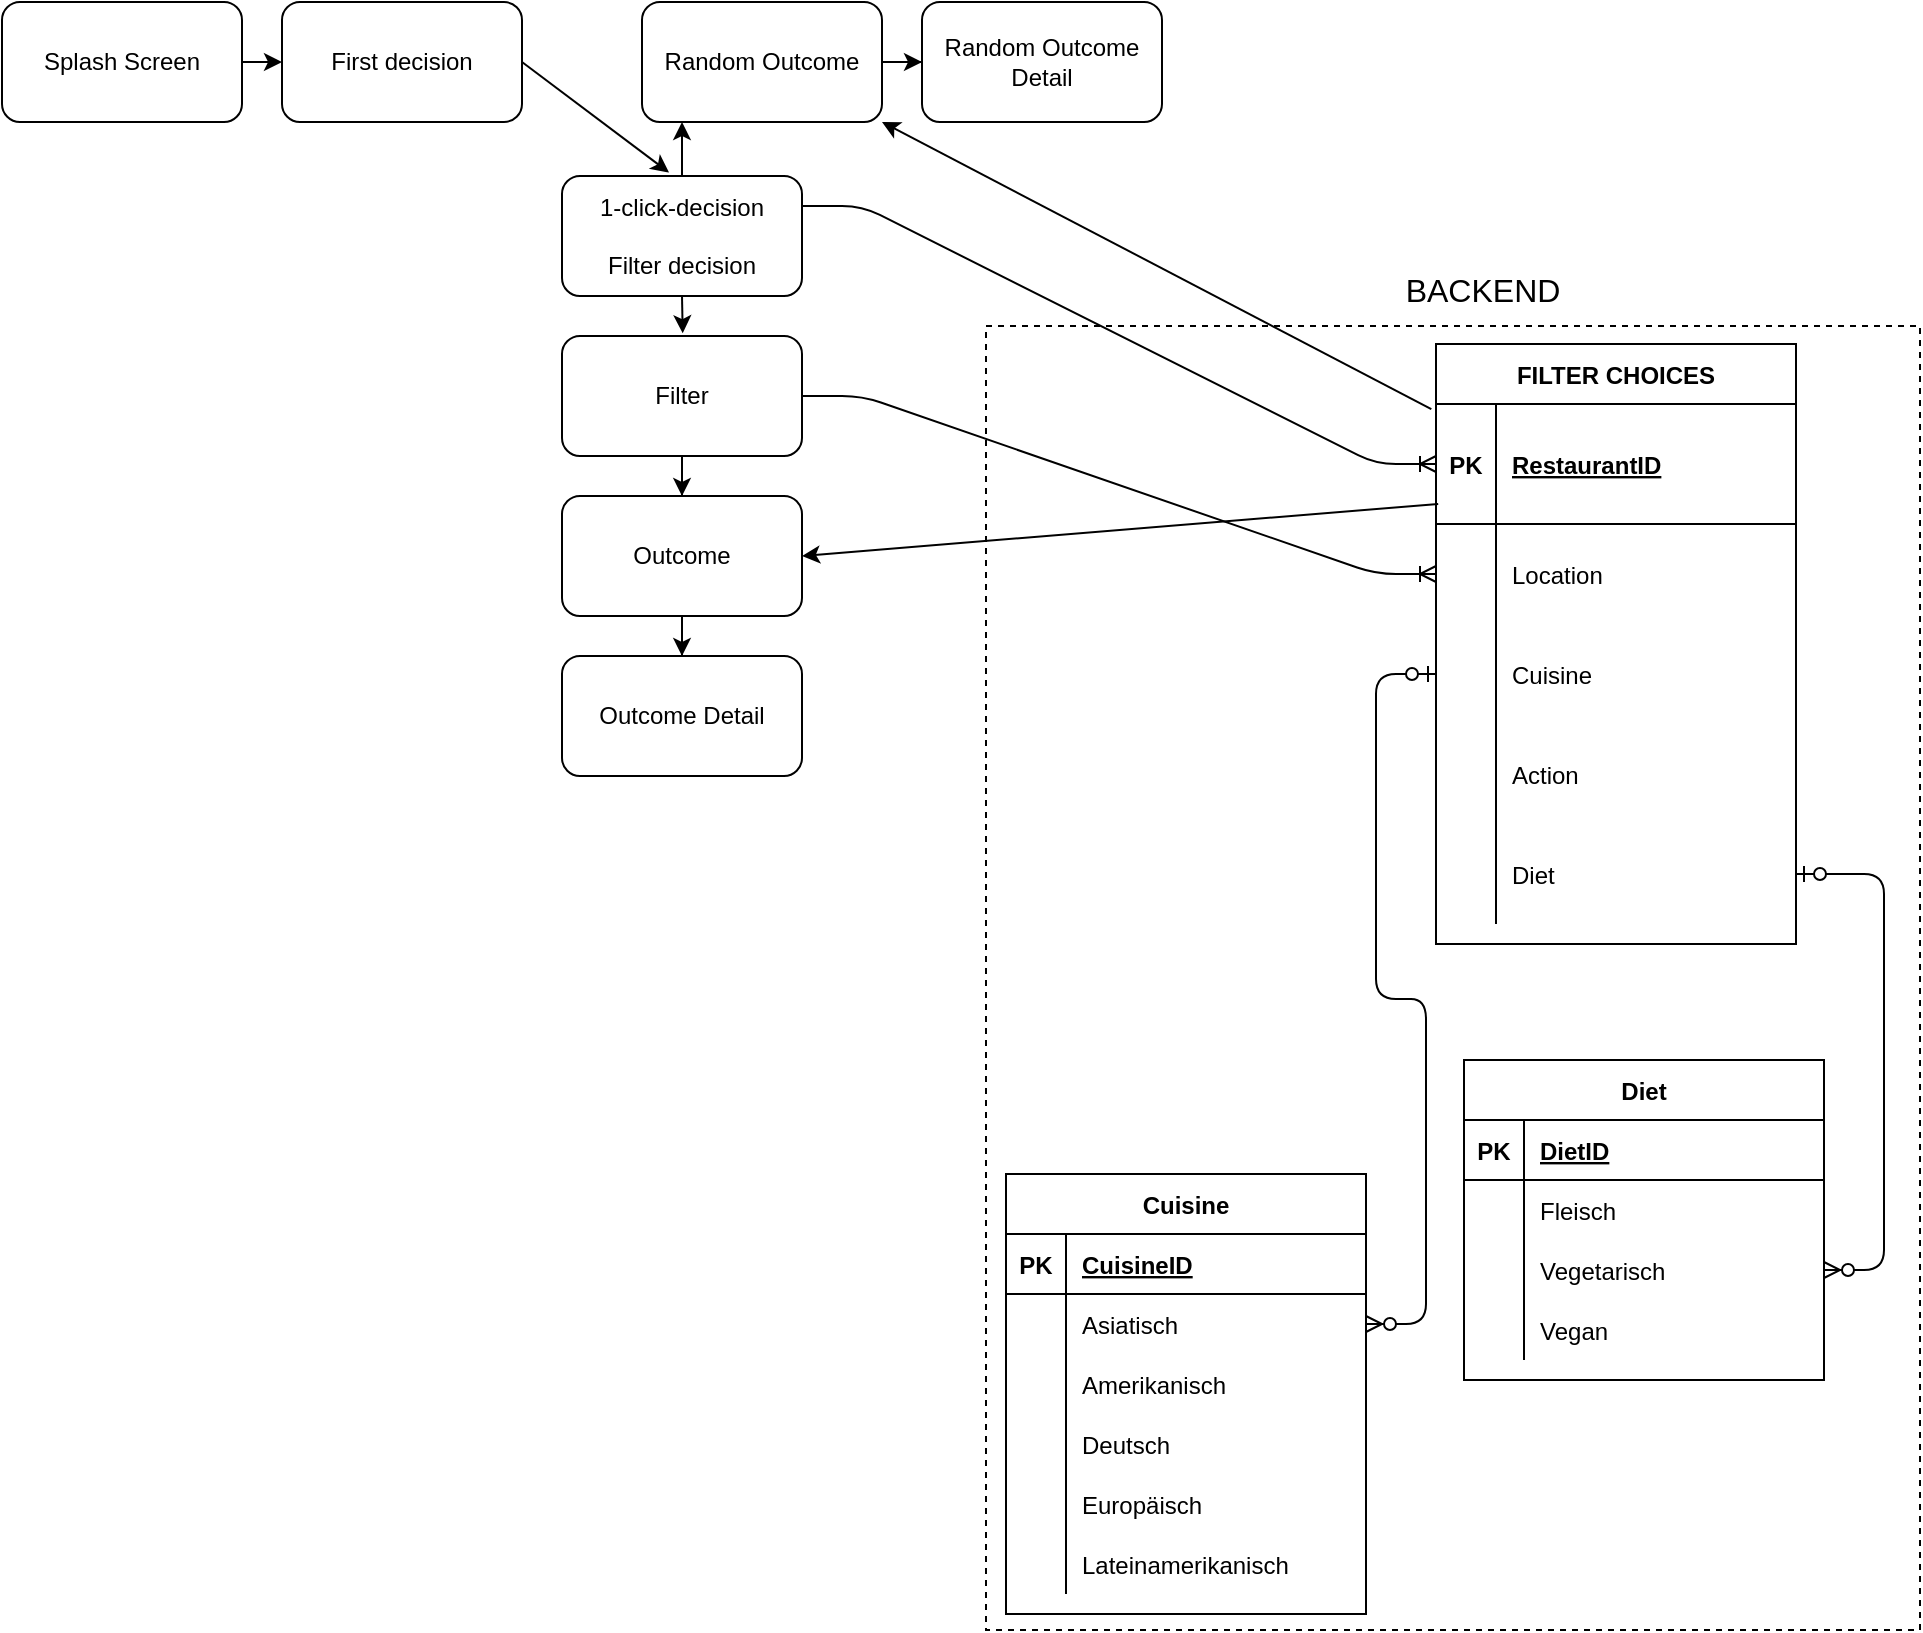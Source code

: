 <mxfile version="14.5.1" type="github">
  <diagram id="VkGjCTy9QtaiPsq0g4Sv" name="Page-1">
    <mxGraphModel dx="1009" dy="1286" grid="0" gridSize="10" guides="1" tooltips="1" connect="1" arrows="1" fold="1" page="0" pageScale="1" pageWidth="827" pageHeight="1169" math="0" shadow="0">
      <root>
        <mxCell id="0" />
        <mxCell id="1" parent="0" />
        <mxCell id="EYlRNao5xoIlx-fJAWBH-5" value="" style="rounded=0;whiteSpace=wrap;html=1;dashed=1;" vertex="1" parent="1">
          <mxGeometry x="492" y="282" width="467" height="652" as="geometry" />
        </mxCell>
        <mxCell id="iqTfHni99q5GyG35R7go-7" style="edgeStyle=orthogonalEdgeStyle;rounded=0;orthogonalLoop=1;jettySize=auto;html=1;exitX=1;exitY=0.5;exitDx=0;exitDy=0;entryX=0;entryY=0.5;entryDx=0;entryDy=0;" parent="1" source="iqTfHni99q5GyG35R7go-1" target="iqTfHni99q5GyG35R7go-2" edge="1">
          <mxGeometry relative="1" as="geometry" />
        </mxCell>
        <mxCell id="iqTfHni99q5GyG35R7go-1" value="Splash Screen" style="rounded=1;whiteSpace=wrap;html=1;" parent="1" vertex="1">
          <mxGeometry y="120" width="120" height="60" as="geometry" />
        </mxCell>
        <mxCell id="iqTfHni99q5GyG35R7go-2" value="First decision" style="rounded=1;whiteSpace=wrap;html=1;" parent="1" vertex="1">
          <mxGeometry x="140" y="120" width="120" height="60" as="geometry" />
        </mxCell>
        <mxCell id="iqTfHni99q5GyG35R7go-19" style="edgeStyle=orthogonalEdgeStyle;rounded=0;orthogonalLoop=1;jettySize=auto;html=1;exitX=0.5;exitY=1;exitDx=0;exitDy=0;entryX=0.503;entryY=-0.023;entryDx=0;entryDy=0;entryPerimeter=0;" parent="1" source="iqTfHni99q5GyG35R7go-3" target="iqTfHni99q5GyG35R7go-11" edge="1">
          <mxGeometry relative="1" as="geometry" />
        </mxCell>
        <mxCell id="iqTfHni99q5GyG35R7go-3" value="1-click-decision&lt;br&gt;&lt;br&gt;Filter decision" style="rounded=1;whiteSpace=wrap;html=1;" parent="1" vertex="1">
          <mxGeometry x="280" y="207" width="120" height="60" as="geometry" />
        </mxCell>
        <mxCell id="iqTfHni99q5GyG35R7go-23" value="" style="edgeStyle=orthogonalEdgeStyle;rounded=0;orthogonalLoop=1;jettySize=auto;html=1;" parent="1" source="iqTfHni99q5GyG35R7go-4" target="iqTfHni99q5GyG35R7go-5" edge="1">
          <mxGeometry relative="1" as="geometry" />
        </mxCell>
        <mxCell id="iqTfHni99q5GyG35R7go-4" value="Random Outcome" style="rounded=1;whiteSpace=wrap;html=1;" parent="1" vertex="1">
          <mxGeometry x="320" y="120" width="120" height="60" as="geometry" />
        </mxCell>
        <mxCell id="iqTfHni99q5GyG35R7go-5" value="Random Outcome Detail" style="rounded=1;whiteSpace=wrap;html=1;" parent="1" vertex="1">
          <mxGeometry x="460" y="120" width="120" height="60" as="geometry" />
        </mxCell>
        <mxCell id="iqTfHni99q5GyG35R7go-21" value="" style="edgeStyle=orthogonalEdgeStyle;rounded=0;orthogonalLoop=1;jettySize=auto;html=1;entryX=0.5;entryY=0;entryDx=0;entryDy=0;" parent="1" source="iqTfHni99q5GyG35R7go-11" target="iqTfHni99q5GyG35R7go-12" edge="1">
          <mxGeometry relative="1" as="geometry" />
        </mxCell>
        <mxCell id="iqTfHni99q5GyG35R7go-11" value="Filter" style="rounded=1;whiteSpace=wrap;html=1;" parent="1" vertex="1">
          <mxGeometry x="280" y="287" width="120" height="60" as="geometry" />
        </mxCell>
        <mxCell id="iqTfHni99q5GyG35R7go-22" value="" style="edgeStyle=orthogonalEdgeStyle;rounded=0;orthogonalLoop=1;jettySize=auto;html=1;" parent="1" source="iqTfHni99q5GyG35R7go-12" target="iqTfHni99q5GyG35R7go-13" edge="1">
          <mxGeometry relative="1" as="geometry" />
        </mxCell>
        <mxCell id="iqTfHni99q5GyG35R7go-12" value="Outcome" style="rounded=1;whiteSpace=wrap;html=1;" parent="1" vertex="1">
          <mxGeometry x="280" y="367" width="120" height="60" as="geometry" />
        </mxCell>
        <mxCell id="iqTfHni99q5GyG35R7go-13" value="Outcome Detail" style="rounded=1;whiteSpace=wrap;html=1;" parent="1" vertex="1">
          <mxGeometry x="280" y="447" width="120" height="60" as="geometry" />
        </mxCell>
        <mxCell id="iqTfHni99q5GyG35R7go-17" value="" style="endArrow=classic;html=1;" parent="1" source="iqTfHni99q5GyG35R7go-3" edge="1">
          <mxGeometry width="50" height="50" relative="1" as="geometry">
            <mxPoint x="380" y="230" as="sourcePoint" />
            <mxPoint x="340" y="180" as="targetPoint" />
            <Array as="points" />
          </mxGeometry>
        </mxCell>
        <mxCell id="iqTfHni99q5GyG35R7go-20" value="" style="endArrow=classic;html=1;exitX=1;exitY=0.5;exitDx=0;exitDy=0;entryX=0.446;entryY=-0.029;entryDx=0;entryDy=0;entryPerimeter=0;" parent="1" source="iqTfHni99q5GyG35R7go-2" target="iqTfHni99q5GyG35R7go-3" edge="1">
          <mxGeometry width="50" height="50" relative="1" as="geometry">
            <mxPoint x="270" y="160" as="sourcePoint" />
            <mxPoint x="320" y="110" as="targetPoint" />
          </mxGeometry>
        </mxCell>
        <mxCell id="iqTfHni99q5GyG35R7go-24" value="FILTER CHOICES" style="shape=table;startSize=30;container=1;collapsible=1;childLayout=tableLayout;fixedRows=1;rowLines=0;fontStyle=1;align=center;resizeLast=1;" parent="1" vertex="1">
          <mxGeometry x="717" y="291" width="180.0" height="300" as="geometry" />
        </mxCell>
        <mxCell id="iqTfHni99q5GyG35R7go-25" value="" style="shape=partialRectangle;collapsible=0;dropTarget=0;pointerEvents=0;fillColor=none;top=0;left=0;bottom=1;right=0;points=[[0,0.5],[1,0.5]];portConstraint=eastwest;" parent="iqTfHni99q5GyG35R7go-24" vertex="1">
          <mxGeometry y="30" width="180.0" height="60" as="geometry" />
        </mxCell>
        <mxCell id="iqTfHni99q5GyG35R7go-26" value="PK" style="shape=partialRectangle;connectable=0;fillColor=none;top=0;left=0;bottom=0;right=0;fontStyle=1;overflow=hidden;" parent="iqTfHni99q5GyG35R7go-25" vertex="1">
          <mxGeometry width="30" height="60" as="geometry" />
        </mxCell>
        <mxCell id="iqTfHni99q5GyG35R7go-27" value="RestaurantID" style="shape=partialRectangle;connectable=0;fillColor=none;top=0;left=0;bottom=0;right=0;align=left;spacingLeft=6;fontStyle=5;overflow=hidden;" parent="iqTfHni99q5GyG35R7go-25" vertex="1">
          <mxGeometry x="30" width="150.0" height="60" as="geometry" />
        </mxCell>
        <mxCell id="iqTfHni99q5GyG35R7go-28" value="" style="shape=partialRectangle;collapsible=0;dropTarget=0;pointerEvents=0;fillColor=none;top=0;left=0;bottom=0;right=0;points=[[0,0.5],[1,0.5]];portConstraint=eastwest;" parent="iqTfHni99q5GyG35R7go-24" vertex="1">
          <mxGeometry y="90" width="180.0" height="50" as="geometry" />
        </mxCell>
        <mxCell id="iqTfHni99q5GyG35R7go-29" value="" style="shape=partialRectangle;connectable=0;fillColor=none;top=0;left=0;bottom=0;right=0;editable=1;overflow=hidden;" parent="iqTfHni99q5GyG35R7go-28" vertex="1">
          <mxGeometry width="30" height="50" as="geometry" />
        </mxCell>
        <mxCell id="iqTfHni99q5GyG35R7go-30" value="Location" style="shape=partialRectangle;connectable=0;fillColor=none;top=0;left=0;bottom=0;right=0;align=left;spacingLeft=6;overflow=hidden;" parent="iqTfHni99q5GyG35R7go-28" vertex="1">
          <mxGeometry x="30" width="150.0" height="50" as="geometry" />
        </mxCell>
        <mxCell id="iqTfHni99q5GyG35R7go-31" value="" style="shape=partialRectangle;collapsible=0;dropTarget=0;pointerEvents=0;fillColor=none;top=0;left=0;bottom=0;right=0;points=[[0,0.5],[1,0.5]];portConstraint=eastwest;" parent="iqTfHni99q5GyG35R7go-24" vertex="1">
          <mxGeometry y="140" width="180.0" height="50" as="geometry" />
        </mxCell>
        <mxCell id="iqTfHni99q5GyG35R7go-32" value="" style="shape=partialRectangle;connectable=0;fillColor=none;top=0;left=0;bottom=0;right=0;editable=1;overflow=hidden;" parent="iqTfHni99q5GyG35R7go-31" vertex="1">
          <mxGeometry width="30" height="50" as="geometry" />
        </mxCell>
        <mxCell id="iqTfHni99q5GyG35R7go-33" value="Cuisine " style="shape=partialRectangle;connectable=0;fillColor=none;top=0;left=0;bottom=0;right=0;align=left;spacingLeft=6;overflow=hidden;" parent="iqTfHni99q5GyG35R7go-31" vertex="1">
          <mxGeometry x="30" width="150.0" height="50" as="geometry" />
        </mxCell>
        <mxCell id="iqTfHni99q5GyG35R7go-34" value="" style="shape=partialRectangle;collapsible=0;dropTarget=0;pointerEvents=0;fillColor=none;top=0;left=0;bottom=0;right=0;points=[[0,0.5],[1,0.5]];portConstraint=eastwest;" parent="iqTfHni99q5GyG35R7go-24" vertex="1">
          <mxGeometry y="190" width="180.0" height="50" as="geometry" />
        </mxCell>
        <mxCell id="iqTfHni99q5GyG35R7go-35" value="" style="shape=partialRectangle;connectable=0;fillColor=none;top=0;left=0;bottom=0;right=0;editable=1;overflow=hidden;" parent="iqTfHni99q5GyG35R7go-34" vertex="1">
          <mxGeometry width="30" height="50" as="geometry" />
        </mxCell>
        <mxCell id="iqTfHni99q5GyG35R7go-36" value="Action" style="shape=partialRectangle;connectable=0;fillColor=none;top=0;left=0;bottom=0;right=0;align=left;spacingLeft=6;overflow=hidden;" parent="iqTfHni99q5GyG35R7go-34" vertex="1">
          <mxGeometry x="30" width="150.0" height="50" as="geometry" />
        </mxCell>
        <mxCell id="iqTfHni99q5GyG35R7go-38" value="" style="shape=partialRectangle;collapsible=0;dropTarget=0;pointerEvents=0;fillColor=none;top=0;left=0;bottom=0;right=0;points=[[0,0.5],[1,0.5]];portConstraint=eastwest;" parent="iqTfHni99q5GyG35R7go-24" vertex="1">
          <mxGeometry y="240" width="180.0" height="50" as="geometry" />
        </mxCell>
        <mxCell id="iqTfHni99q5GyG35R7go-39" value="" style="shape=partialRectangle;connectable=0;fillColor=none;top=0;left=0;bottom=0;right=0;editable=1;overflow=hidden;" parent="iqTfHni99q5GyG35R7go-38" vertex="1">
          <mxGeometry width="30" height="50" as="geometry" />
        </mxCell>
        <mxCell id="iqTfHni99q5GyG35R7go-40" value="Diet" style="shape=partialRectangle;connectable=0;fillColor=none;top=0;left=0;bottom=0;right=0;align=left;spacingLeft=6;overflow=hidden;" parent="iqTfHni99q5GyG35R7go-38" vertex="1">
          <mxGeometry x="30" width="150.0" height="50" as="geometry" />
        </mxCell>
        <mxCell id="iqTfHni99q5GyG35R7go-41" value="Cuisine" style="shape=table;startSize=30;container=1;collapsible=1;childLayout=tableLayout;fixedRows=1;rowLines=0;fontStyle=1;align=center;resizeLast=1;" parent="1" vertex="1">
          <mxGeometry x="502" y="706" width="180" height="220" as="geometry" />
        </mxCell>
        <mxCell id="iqTfHni99q5GyG35R7go-42" value="" style="shape=partialRectangle;collapsible=0;dropTarget=0;pointerEvents=0;fillColor=none;top=0;left=0;bottom=1;right=0;points=[[0,0.5],[1,0.5]];portConstraint=eastwest;" parent="iqTfHni99q5GyG35R7go-41" vertex="1">
          <mxGeometry y="30" width="180" height="30" as="geometry" />
        </mxCell>
        <mxCell id="iqTfHni99q5GyG35R7go-43" value="PK" style="shape=partialRectangle;connectable=0;fillColor=none;top=0;left=0;bottom=0;right=0;fontStyle=1;overflow=hidden;" parent="iqTfHni99q5GyG35R7go-42" vertex="1">
          <mxGeometry width="30" height="30" as="geometry" />
        </mxCell>
        <mxCell id="iqTfHni99q5GyG35R7go-44" value="CuisineID" style="shape=partialRectangle;connectable=0;fillColor=none;top=0;left=0;bottom=0;right=0;align=left;spacingLeft=6;fontStyle=5;overflow=hidden;" parent="iqTfHni99q5GyG35R7go-42" vertex="1">
          <mxGeometry x="30" width="150" height="30" as="geometry" />
        </mxCell>
        <mxCell id="iqTfHni99q5GyG35R7go-45" value="" style="shape=partialRectangle;collapsible=0;dropTarget=0;pointerEvents=0;fillColor=none;top=0;left=0;bottom=0;right=0;points=[[0,0.5],[1,0.5]];portConstraint=eastwest;" parent="iqTfHni99q5GyG35R7go-41" vertex="1">
          <mxGeometry y="60" width="180" height="30" as="geometry" />
        </mxCell>
        <mxCell id="iqTfHni99q5GyG35R7go-46" value="" style="shape=partialRectangle;connectable=0;fillColor=none;top=0;left=0;bottom=0;right=0;editable=1;overflow=hidden;" parent="iqTfHni99q5GyG35R7go-45" vertex="1">
          <mxGeometry width="30" height="30" as="geometry" />
        </mxCell>
        <mxCell id="iqTfHni99q5GyG35R7go-47" value="Asiatisch" style="shape=partialRectangle;connectable=0;fillColor=none;top=0;left=0;bottom=0;right=0;align=left;spacingLeft=6;overflow=hidden;" parent="iqTfHni99q5GyG35R7go-45" vertex="1">
          <mxGeometry x="30" width="150" height="30" as="geometry" />
        </mxCell>
        <mxCell id="iqTfHni99q5GyG35R7go-48" value="" style="shape=partialRectangle;collapsible=0;dropTarget=0;pointerEvents=0;fillColor=none;top=0;left=0;bottom=0;right=0;points=[[0,0.5],[1,0.5]];portConstraint=eastwest;" parent="iqTfHni99q5GyG35R7go-41" vertex="1">
          <mxGeometry y="90" width="180" height="30" as="geometry" />
        </mxCell>
        <mxCell id="iqTfHni99q5GyG35R7go-49" value="" style="shape=partialRectangle;connectable=0;fillColor=none;top=0;left=0;bottom=0;right=0;editable=1;overflow=hidden;" parent="iqTfHni99q5GyG35R7go-48" vertex="1">
          <mxGeometry width="30" height="30" as="geometry" />
        </mxCell>
        <mxCell id="iqTfHni99q5GyG35R7go-50" value="Amerikanisch" style="shape=partialRectangle;connectable=0;fillColor=none;top=0;left=0;bottom=0;right=0;align=left;spacingLeft=6;overflow=hidden;" parent="iqTfHni99q5GyG35R7go-48" vertex="1">
          <mxGeometry x="30" width="150" height="30" as="geometry" />
        </mxCell>
        <mxCell id="iqTfHni99q5GyG35R7go-51" value="" style="shape=partialRectangle;collapsible=0;dropTarget=0;pointerEvents=0;fillColor=none;top=0;left=0;bottom=0;right=0;points=[[0,0.5],[1,0.5]];portConstraint=eastwest;" parent="iqTfHni99q5GyG35R7go-41" vertex="1">
          <mxGeometry y="120" width="180" height="30" as="geometry" />
        </mxCell>
        <mxCell id="iqTfHni99q5GyG35R7go-52" value="" style="shape=partialRectangle;connectable=0;fillColor=none;top=0;left=0;bottom=0;right=0;editable=1;overflow=hidden;" parent="iqTfHni99q5GyG35R7go-51" vertex="1">
          <mxGeometry width="30" height="30" as="geometry" />
        </mxCell>
        <mxCell id="iqTfHni99q5GyG35R7go-53" value="Deutsch" style="shape=partialRectangle;connectable=0;fillColor=none;top=0;left=0;bottom=0;right=0;align=left;spacingLeft=6;overflow=hidden;" parent="iqTfHni99q5GyG35R7go-51" vertex="1">
          <mxGeometry x="30" width="150" height="30" as="geometry" />
        </mxCell>
        <mxCell id="iqTfHni99q5GyG35R7go-70" value="" style="shape=partialRectangle;collapsible=0;dropTarget=0;pointerEvents=0;fillColor=none;top=0;left=0;bottom=0;right=0;points=[[0,0.5],[1,0.5]];portConstraint=eastwest;" parent="iqTfHni99q5GyG35R7go-41" vertex="1">
          <mxGeometry y="150" width="180" height="30" as="geometry" />
        </mxCell>
        <mxCell id="iqTfHni99q5GyG35R7go-71" value="" style="shape=partialRectangle;connectable=0;fillColor=none;top=0;left=0;bottom=0;right=0;editable=1;overflow=hidden;" parent="iqTfHni99q5GyG35R7go-70" vertex="1">
          <mxGeometry width="30" height="30" as="geometry" />
        </mxCell>
        <mxCell id="iqTfHni99q5GyG35R7go-72" value="Europäisch" style="shape=partialRectangle;connectable=0;fillColor=none;top=0;left=0;bottom=0;right=0;align=left;spacingLeft=6;overflow=hidden;" parent="iqTfHni99q5GyG35R7go-70" vertex="1">
          <mxGeometry x="30" width="150" height="30" as="geometry" />
        </mxCell>
        <mxCell id="iqTfHni99q5GyG35R7go-73" value="" style="shape=partialRectangle;collapsible=0;dropTarget=0;pointerEvents=0;fillColor=none;top=0;left=0;bottom=0;right=0;points=[[0,0.5],[1,0.5]];portConstraint=eastwest;" parent="iqTfHni99q5GyG35R7go-41" vertex="1">
          <mxGeometry y="180" width="180" height="30" as="geometry" />
        </mxCell>
        <mxCell id="iqTfHni99q5GyG35R7go-74" value="" style="shape=partialRectangle;connectable=0;fillColor=none;top=0;left=0;bottom=0;right=0;editable=1;overflow=hidden;" parent="iqTfHni99q5GyG35R7go-73" vertex="1">
          <mxGeometry width="30" height="30" as="geometry" />
        </mxCell>
        <mxCell id="iqTfHni99q5GyG35R7go-75" value="Lateinamerikanisch" style="shape=partialRectangle;connectable=0;fillColor=none;top=0;left=0;bottom=0;right=0;align=left;spacingLeft=6;overflow=hidden;" parent="iqTfHni99q5GyG35R7go-73" vertex="1">
          <mxGeometry x="30" width="150" height="30" as="geometry" />
        </mxCell>
        <mxCell id="iqTfHni99q5GyG35R7go-55" value="Diet" style="shape=table;startSize=30;container=1;collapsible=1;childLayout=tableLayout;fixedRows=1;rowLines=0;fontStyle=1;align=center;resizeLast=1;" parent="1" vertex="1">
          <mxGeometry x="731" y="649" width="180" height="160" as="geometry" />
        </mxCell>
        <mxCell id="iqTfHni99q5GyG35R7go-56" value="" style="shape=partialRectangle;collapsible=0;dropTarget=0;pointerEvents=0;fillColor=none;top=0;left=0;bottom=1;right=0;points=[[0,0.5],[1,0.5]];portConstraint=eastwest;" parent="iqTfHni99q5GyG35R7go-55" vertex="1">
          <mxGeometry y="30" width="180" height="30" as="geometry" />
        </mxCell>
        <mxCell id="iqTfHni99q5GyG35R7go-57" value="PK" style="shape=partialRectangle;connectable=0;fillColor=none;top=0;left=0;bottom=0;right=0;fontStyle=1;overflow=hidden;" parent="iqTfHni99q5GyG35R7go-56" vertex="1">
          <mxGeometry width="30" height="30" as="geometry" />
        </mxCell>
        <mxCell id="iqTfHni99q5GyG35R7go-58" value="DietID" style="shape=partialRectangle;connectable=0;fillColor=none;top=0;left=0;bottom=0;right=0;align=left;spacingLeft=6;fontStyle=5;overflow=hidden;" parent="iqTfHni99q5GyG35R7go-56" vertex="1">
          <mxGeometry x="30" width="150" height="30" as="geometry" />
        </mxCell>
        <mxCell id="iqTfHni99q5GyG35R7go-59" value="" style="shape=partialRectangle;collapsible=0;dropTarget=0;pointerEvents=0;fillColor=none;top=0;left=0;bottom=0;right=0;points=[[0,0.5],[1,0.5]];portConstraint=eastwest;" parent="iqTfHni99q5GyG35R7go-55" vertex="1">
          <mxGeometry y="60" width="180" height="30" as="geometry" />
        </mxCell>
        <mxCell id="iqTfHni99q5GyG35R7go-60" value="" style="shape=partialRectangle;connectable=0;fillColor=none;top=0;left=0;bottom=0;right=0;editable=1;overflow=hidden;" parent="iqTfHni99q5GyG35R7go-59" vertex="1">
          <mxGeometry width="30" height="30" as="geometry" />
        </mxCell>
        <mxCell id="iqTfHni99q5GyG35R7go-61" value="Fleisch" style="shape=partialRectangle;connectable=0;fillColor=none;top=0;left=0;bottom=0;right=0;align=left;spacingLeft=6;overflow=hidden;" parent="iqTfHni99q5GyG35R7go-59" vertex="1">
          <mxGeometry x="30" width="150" height="30" as="geometry" />
        </mxCell>
        <mxCell id="iqTfHni99q5GyG35R7go-62" value="" style="shape=partialRectangle;collapsible=0;dropTarget=0;pointerEvents=0;fillColor=none;top=0;left=0;bottom=0;right=0;points=[[0,0.5],[1,0.5]];portConstraint=eastwest;" parent="iqTfHni99q5GyG35R7go-55" vertex="1">
          <mxGeometry y="90" width="180" height="30" as="geometry" />
        </mxCell>
        <mxCell id="iqTfHni99q5GyG35R7go-63" value="" style="shape=partialRectangle;connectable=0;fillColor=none;top=0;left=0;bottom=0;right=0;editable=1;overflow=hidden;" parent="iqTfHni99q5GyG35R7go-62" vertex="1">
          <mxGeometry width="30" height="30" as="geometry" />
        </mxCell>
        <mxCell id="iqTfHni99q5GyG35R7go-64" value="Vegetarisch" style="shape=partialRectangle;connectable=0;fillColor=none;top=0;left=0;bottom=0;right=0;align=left;spacingLeft=6;overflow=hidden;" parent="iqTfHni99q5GyG35R7go-62" vertex="1">
          <mxGeometry x="30" width="150" height="30" as="geometry" />
        </mxCell>
        <mxCell id="iqTfHni99q5GyG35R7go-65" value="" style="shape=partialRectangle;collapsible=0;dropTarget=0;pointerEvents=0;fillColor=none;top=0;left=0;bottom=0;right=0;points=[[0,0.5],[1,0.5]];portConstraint=eastwest;" parent="iqTfHni99q5GyG35R7go-55" vertex="1">
          <mxGeometry y="120" width="180" height="30" as="geometry" />
        </mxCell>
        <mxCell id="iqTfHni99q5GyG35R7go-66" value="" style="shape=partialRectangle;connectable=0;fillColor=none;top=0;left=0;bottom=0;right=0;editable=1;overflow=hidden;" parent="iqTfHni99q5GyG35R7go-65" vertex="1">
          <mxGeometry width="30" height="30" as="geometry" />
        </mxCell>
        <mxCell id="iqTfHni99q5GyG35R7go-67" value="Vegan" style="shape=partialRectangle;connectable=0;fillColor=none;top=0;left=0;bottom=0;right=0;align=left;spacingLeft=6;overflow=hidden;" parent="iqTfHni99q5GyG35R7go-65" vertex="1">
          <mxGeometry x="30" width="150" height="30" as="geometry" />
        </mxCell>
        <mxCell id="iqTfHni99q5GyG35R7go-94" value="" style="edgeStyle=entityRelationEdgeStyle;fontSize=12;html=1;endArrow=ERoneToMany;exitX=1;exitY=0.5;exitDx=0;exitDy=0;entryX=0;entryY=0.5;entryDx=0;entryDy=0;" parent="1" source="iqTfHni99q5GyG35R7go-11" target="iqTfHni99q5GyG35R7go-28" edge="1">
          <mxGeometry width="100" height="100" relative="1" as="geometry">
            <mxPoint x="400" y="303" as="sourcePoint" />
            <mxPoint x="601" y="407" as="targetPoint" />
          </mxGeometry>
        </mxCell>
        <mxCell id="iqTfHni99q5GyG35R7go-112" value="" style="edgeStyle=entityRelationEdgeStyle;fontSize=12;html=1;endArrow=ERoneToMany;exitX=1;exitY=0.25;exitDx=0;exitDy=0;entryX=0;entryY=0.5;entryDx=0;entryDy=0;" parent="1" source="iqTfHni99q5GyG35R7go-3" target="iqTfHni99q5GyG35R7go-25" edge="1">
          <mxGeometry width="100" height="100" relative="1" as="geometry">
            <mxPoint x="410.0" y="327" as="sourcePoint" />
            <mxPoint x="510" y="370" as="targetPoint" />
          </mxGeometry>
        </mxCell>
        <mxCell id="iqTfHni99q5GyG35R7go-117" value="" style="endArrow=classic;html=1;exitX=-0.013;exitY=0.043;exitDx=0;exitDy=0;exitPerimeter=0;entryX=1;entryY=1;entryDx=0;entryDy=0;" parent="1" source="iqTfHni99q5GyG35R7go-25" target="iqTfHni99q5GyG35R7go-4" edge="1">
          <mxGeometry width="50" height="50" relative="1" as="geometry">
            <mxPoint x="710" y="450" as="sourcePoint" />
            <mxPoint x="760" y="420" as="targetPoint" />
          </mxGeometry>
        </mxCell>
        <mxCell id="EYlRNao5xoIlx-fJAWBH-10" value="" style="edgeStyle=entityRelationEdgeStyle;fontSize=12;html=1;endArrow=ERzeroToMany;startArrow=ERzeroToOne;exitX=0;exitY=0.5;exitDx=0;exitDy=0;entryX=1;entryY=0.5;entryDx=0;entryDy=0;" edge="1" parent="1" source="iqTfHni99q5GyG35R7go-31" target="iqTfHni99q5GyG35R7go-45">
          <mxGeometry width="100" height="100" relative="1" as="geometry">
            <mxPoint x="570" y="614" as="sourcePoint" />
            <mxPoint x="670" y="514" as="targetPoint" />
          </mxGeometry>
        </mxCell>
        <mxCell id="EYlRNao5xoIlx-fJAWBH-11" value="" style="edgeStyle=entityRelationEdgeStyle;fontSize=12;html=1;endArrow=ERzeroToMany;startArrow=ERzeroToOne;" edge="1" parent="1" source="iqTfHni99q5GyG35R7go-38" target="iqTfHni99q5GyG35R7go-62">
          <mxGeometry width="100" height="100" relative="1" as="geometry">
            <mxPoint x="897" y="568" as="sourcePoint" />
            <mxPoint x="997" y="468" as="targetPoint" />
          </mxGeometry>
        </mxCell>
        <mxCell id="EYlRNao5xoIlx-fJAWBH-12" value="" style="endArrow=classic;html=1;exitX=0.006;exitY=0.833;exitDx=0;exitDy=0;exitPerimeter=0;entryX=1;entryY=0.5;entryDx=0;entryDy=0;" edge="1" parent="1" source="iqTfHni99q5GyG35R7go-25" target="iqTfHni99q5GyG35R7go-12">
          <mxGeometry width="50" height="50" relative="1" as="geometry">
            <mxPoint x="493" y="422" as="sourcePoint" />
            <mxPoint x="543" y="372" as="targetPoint" />
          </mxGeometry>
        </mxCell>
        <mxCell id="EYlRNao5xoIlx-fJAWBH-16" value="BACKEND" style="text;html=1;align=center;verticalAlign=middle;resizable=0;points=[];autosize=1;fontSize=16;" vertex="1" parent="1">
          <mxGeometry x="696" y="252" width="87" height="23" as="geometry" />
        </mxCell>
      </root>
    </mxGraphModel>
  </diagram>
</mxfile>
